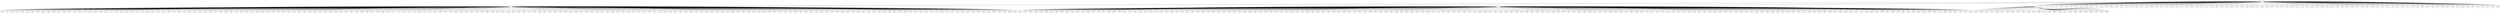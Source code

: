 
graph graphname {
    0 -- 1
0 -- 2
0 -- 3
0 -- 4
0 -- 5
0 -- 6
0 -- 7
0 -- 8
0 -- 9
0 -- 10
0 -- 11
0 -- 12
0 -- 13
0 -- 14
0 -- 15
0 -- 16
0 -- 17
0 -- 18
0 -- 19
0 -- 20
0 -- 21
0 -- 22
0 -- 23
0 -- 24
0 -- 25
0 -- 26
0 -- 27
0 -- 28
0 -- 29
0 -- 30
0 -- 31
0 -- 32
0 -- 33
0 -- 34
0 -- 35
0 -- 36
0 -- 37
0 -- 38
0 -- 39
0 -- 40
0 -- 41
0 -- 42
0 -- 43
0 -- 44
0 -- 45
0 -- 46
0 -- 47
0 -- 48
0 -- 49
0 -- 50
0 -- 51
0 -- 52
0 -- 53
0 -- 54
0 -- 55
0 -- 56
0 -- 57
0 -- 58
0 -- 59
0 -- 60
0 -- 61
0 -- 62
0 -- 63
0 -- 64
0 -- 65
0 -- 66
0 -- 67
0 -- 68
0 -- 69
0 -- 70
0 -- 71
0 -- 72
0 -- 73
0 -- 74
0 -- 75
0 -- 76
0 -- 77
0 -- 78
0 -- 79
0 -- 80
0 -- 81
0 -- 82
0 -- 83
0 -- 84
0 -- 85
0 -- 86
0 -- 87
0 -- 88
0 -- 89
0 -- 90
0 -- 91
0 -- 92
0 -- 93
0 -- 94
0 -- 95
1 -- 96
1 -- 97
1 -- 98
1 -- 99
1 -- 100
1 -- 101
1 -- 102
1 -- 103
1 -- 104
1 -- 105
1 -- 106
1 -- 107
1 -- 108
1 -- 109
1 -- 110
1 -- 111
1 -- 112
1 -- 113
1 -- 114
1 -- 115
1 -- 116
1 -- 117
1 -- 118
1 -- 119
1 -- 120
1 -- 121
1 -- 122
1 -- 123
1 -- 124
1 -- 125
1 -- 126
1 -- 127
1 -- 128
1 -- 129
1 -- 130
1 -- 131
1 -- 132
1 -- 133
1 -- 134
1 -- 135
1 -- 136
1 -- 137
1 -- 138
1 -- 139
1 -- 140
1 -- 141
1 -- 142
1 -- 143
1 -- 144
1 -- 145
1 -- 146
1 -- 147
1 -- 148
1 -- 149
1 -- 150
1 -- 151
1 -- 152
1 -- 153
1 -- 154
1 -- 155
1 -- 156
1 -- 157
1 -- 158
1 -- 159
1 -- 160
1 -- 161
1 -- 162
1 -- 163
1 -- 164
1 -- 165
1 -- 166
1 -- 167
1 -- 168
1 -- 169
1 -- 170
1 -- 171
1 -- 172
1 -- 173
1 -- 174
1 -- 175
1 -- 176
1 -- 177
1 -- 178
1 -- 179
1 -- 180
1 -- 181
1 -- 182
1 -- 183
1 -- 184
1 -- 185
1 -- 186
1 -- 187
1 -- 188
1 -- 189
1 -- 190
1 -- 191
1 -- 192
1 -- 193
1 -- 194
1 -- 195
1 -- 196
1 -- 197
1 -- 198
1 -- 199
1 -- 200
1 -- 201
1 -- 202
1 -- 203
1 -- 204
1 -- 205
1 -- 206
1 -- 207
1 -- 208
1 -- 209
1 -- 210
1 -- 211
1 -- 212
1 -- 213
1 -- 214
1 -- 215
1 -- 216
1 -- 217
1 -- 218
1 -- 219
1 -- 220
1 -- 221
1 -- 222
1 -- 223
1 -- 224
1 -- 225
1 -- 226
1 -- 227
1 -- 228
1 -- 229
1 -- 230
1 -- 231
1 -- 232
1 -- 233
1 -- 234
1 -- 235
1 -- 236
1 -- 237
1 -- 238
1 -- 239
1 -- 240
1 -- 241
1 -- 242
1 -- 243
1 -- 244
1 -- 245
1 -- 246
1 -- 247
1 -- 248
1 -- 249
1 -- 250
1 -- 251
1 -- 252
1 -- 253
1 -- 254
1 -- 255
1 -- 256
1 -- 257
1 -- 258
1 -- 259
1 -- 260
1 -- 261
1 -- 262
1 -- 263
1 -- 264
1 -- 265
1 -- 266
1 -- 267
1 -- 268
1 -- 269
1 -- 270
1 -- 271
1 -- 272
1 -- 273
1 -- 274
1 -- 275
1 -- 276
1 -- 277
1 -- 278
1 -- 279
1 -- 280
1 -- 281
1 -- 282
1 -- 283
1 -- 284
1 -- 285
1 -- 286
1 -- 287
1 -- 288
1 -- 289
1 -- 290
2 -- 291
2 -- 292
2 -- 293
2 -- 294
2 -- 295
2 -- 296
2 -- 297
2 -- 298
2 -- 299
2 -- 300
2 -- 301
2 -- 302
2 -- 303
2 -- 304
2 -- 305
2 -- 306
2 -- 307
2 -- 308
2 -- 309
2 -- 310
2 -- 311
2 -- 312
2 -- 313
2 -- 314
2 -- 315
2 -- 316
2 -- 317
2 -- 318
2 -- 319
2 -- 320
2 -- 321
2 -- 322
2 -- 323
2 -- 324
2 -- 325
2 -- 326
2 -- 327
2 -- 328
2 -- 329
2 -- 330
2 -- 331
2 -- 332
2 -- 333
2 -- 334
2 -- 335
2 -- 336
2 -- 337
2 -- 338
2 -- 339
2 -- 340
2 -- 341
2 -- 342
2 -- 343
2 -- 344
2 -- 345
2 -- 346
2 -- 347
2 -- 348
2 -- 349
2 -- 350
2 -- 351
2 -- 352
2 -- 353
2 -- 354
2 -- 355
2 -- 356
2 -- 357
2 -- 358
2 -- 359
2 -- 360
2 -- 361
2 -- 362
2 -- 363
2 -- 364
2 -- 365
2 -- 366
2 -- 367
2 -- 368
2 -- 369
2 -- 370
2 -- 371
2 -- 372
2 -- 373
2 -- 374
2 -- 375
2 -- 376
2 -- 377
2 -- 378
2 -- 379
2 -- 380
2 -- 381
2 -- 382
2 -- 383
2 -- 384
2 -- 385
2 -- 386
2 -- 387
2 -- 388
2 -- 389
2 -- 390
2 -- 391
2 -- 392
2 -- 393
2 -- 394
2 -- 395
2 -- 396
2 -- 397
2 -- 398
2 -- 399
2 -- 400
2 -- 401
2 -- 402
2 -- 403
2 -- 404
2 -- 405
2 -- 406
2 -- 407
2 -- 408
2 -- 409
2 -- 410
2 -- 411
2 -- 412
2 -- 413
2 -- 414
2 -- 415
2 -- 416
2 -- 417
2 -- 418
2 -- 419
2 -- 420
2 -- 421
2 -- 422
2 -- 423
2 -- 424
2 -- 425
2 -- 426
2 -- 427
2 -- 428
2 -- 429
2 -- 430
2 -- 431
2 -- 432
2 -- 433
2 -- 434
2 -- 435
2 -- 436
2 -- 437
2 -- 438
2 -- 439
2 -- 440
2 -- 441
2 -- 442
2 -- 443
2 -- 444
2 -- 445
2 -- 446
2 -- 447
2 -- 448
2 -- 449
2 -- 450
2 -- 451
2 -- 452
2 -- 453
2 -- 454
2 -- 455
2 -- 456
2 -- 457
2 -- 458
2 -- 459
2 -- 460
2 -- 461
2 -- 462
2 -- 463
2 -- 464
2 -- 465
2 -- 466
2 -- 467
2 -- 468
2 -- 469
2 -- 470
2 -- 471
2 -- 472
2 -- 473
3 -- 474
3 -- 475
3 -- 476
3 -- 477
3 -- 478
3 -- 479
3 -- 480
3 -- 481
3 -- 482
3 -- 483
3 -- 484
3 -- 485
3 -- 486
3 -- 487
3 -- 488
3 -- 489
3 -- 490
3 -- 491
3 -- 492
3 -- 493
3 -- 494
3 -- 495
3 -- 496
3 -- 497
3 -- 498
3 -- 499

}
